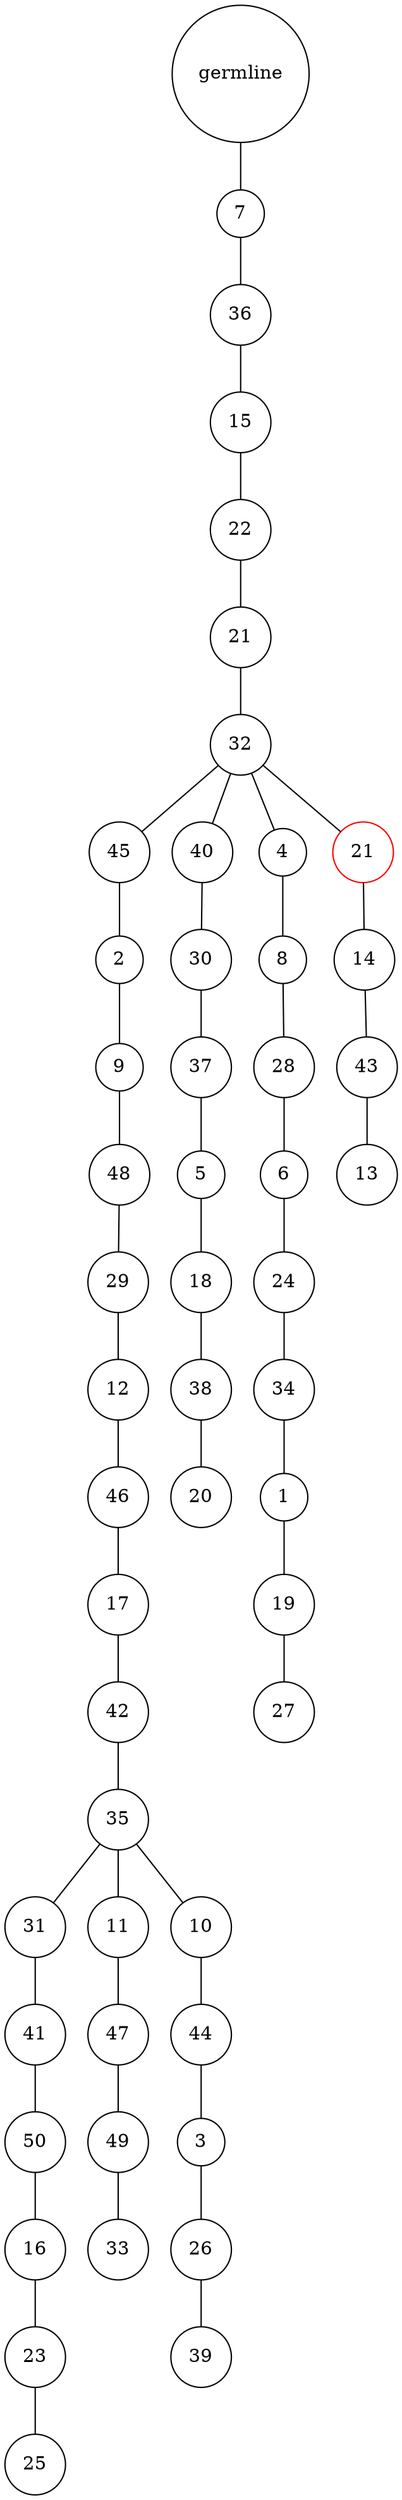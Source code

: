 graph {
	rankdir=UD;
	splines=line;
	node [shape=circle]
	"0x7fb79b8fb6d0" [label="germline"];
	"0x7fb79b8fb700" [label="7"];
	"0x7fb79b8fb6d0" -- "0x7fb79b8fb700" ;
	"0x7fb79b8fb730" [label="36"];
	"0x7fb79b8fb700" -- "0x7fb79b8fb730" ;
	"0x7fb79b8fb760" [label="15"];
	"0x7fb79b8fb730" -- "0x7fb79b8fb760" ;
	"0x7fb79b8fb790" [label="22"];
	"0x7fb79b8fb760" -- "0x7fb79b8fb790" ;
	"0x7fb79b8fb7c0" [label="21"];
	"0x7fb79b8fb790" -- "0x7fb79b8fb7c0" ;
	"0x7fb79b8fb7f0" [label="32"];
	"0x7fb79b8fb7c0" -- "0x7fb79b8fb7f0" ;
	"0x7fb79b8fb820" [label="45"];
	"0x7fb79b8fb7f0" -- "0x7fb79b8fb820" ;
	"0x7fb79b8fb850" [label="2"];
	"0x7fb79b8fb820" -- "0x7fb79b8fb850" ;
	"0x7fb79b8fb880" [label="9"];
	"0x7fb79b8fb850" -- "0x7fb79b8fb880" ;
	"0x7fb79b8fb8b0" [label="48"];
	"0x7fb79b8fb880" -- "0x7fb79b8fb8b0" ;
	"0x7fb79b8fb8e0" [label="29"];
	"0x7fb79b8fb8b0" -- "0x7fb79b8fb8e0" ;
	"0x7fb79b8fb910" [label="12"];
	"0x7fb79b8fb8e0" -- "0x7fb79b8fb910" ;
	"0x7fb79b8fb940" [label="46"];
	"0x7fb79b8fb910" -- "0x7fb79b8fb940" ;
	"0x7fb79b8fb970" [label="17"];
	"0x7fb79b8fb940" -- "0x7fb79b8fb970" ;
	"0x7fb79b8fb9a0" [label="42"];
	"0x7fb79b8fb970" -- "0x7fb79b8fb9a0" ;
	"0x7fb79b8fb9d0" [label="35"];
	"0x7fb79b8fb9a0" -- "0x7fb79b8fb9d0" ;
	"0x7fb79b8fba00" [label="31"];
	"0x7fb79b8fb9d0" -- "0x7fb79b8fba00" ;
	"0x7fb79b8fba30" [label="41"];
	"0x7fb79b8fba00" -- "0x7fb79b8fba30" ;
	"0x7fb79b8fba60" [label="50"];
	"0x7fb79b8fba30" -- "0x7fb79b8fba60" ;
	"0x7fb79b8fba90" [label="16"];
	"0x7fb79b8fba60" -- "0x7fb79b8fba90" ;
	"0x7fb79b8fbac0" [label="23"];
	"0x7fb79b8fba90" -- "0x7fb79b8fbac0" ;
	"0x7fb79b8fbaf0" [label="25"];
	"0x7fb79b8fbac0" -- "0x7fb79b8fbaf0" ;
	"0x7fb79b8fbb20" [label="11"];
	"0x7fb79b8fb9d0" -- "0x7fb79b8fbb20" ;
	"0x7fb79b8fbb50" [label="47"];
	"0x7fb79b8fbb20" -- "0x7fb79b8fbb50" ;
	"0x7fb79b8fbb80" [label="49"];
	"0x7fb79b8fbb50" -- "0x7fb79b8fbb80" ;
	"0x7fb79b8fbbb0" [label="33"];
	"0x7fb79b8fbb80" -- "0x7fb79b8fbbb0" ;
	"0x7fb79b8fbbe0" [label="10"];
	"0x7fb79b8fb9d0" -- "0x7fb79b8fbbe0" ;
	"0x7fb79b8fbc10" [label="44"];
	"0x7fb79b8fbbe0" -- "0x7fb79b8fbc10" ;
	"0x7fb79b8fbc40" [label="3"];
	"0x7fb79b8fbc10" -- "0x7fb79b8fbc40" ;
	"0x7fb79b8fbc70" [label="26"];
	"0x7fb79b8fbc40" -- "0x7fb79b8fbc70" ;
	"0x7fb79b8fbca0" [label="39"];
	"0x7fb79b8fbc70" -- "0x7fb79b8fbca0" ;
	"0x7fb79b8fbcd0" [label="40"];
	"0x7fb79b8fb7f0" -- "0x7fb79b8fbcd0" ;
	"0x7fb79b8fbd00" [label="30"];
	"0x7fb79b8fbcd0" -- "0x7fb79b8fbd00" ;
	"0x7fb79b8fbd30" [label="37"];
	"0x7fb79b8fbd00" -- "0x7fb79b8fbd30" ;
	"0x7fb79b8fbd60" [label="5"];
	"0x7fb79b8fbd30" -- "0x7fb79b8fbd60" ;
	"0x7fb79b8fbd90" [label="18"];
	"0x7fb79b8fbd60" -- "0x7fb79b8fbd90" ;
	"0x7fb79b8fbdc0" [label="38"];
	"0x7fb79b8fbd90" -- "0x7fb79b8fbdc0" ;
	"0x7fb79b8fbdf0" [label="20"];
	"0x7fb79b8fbdc0" -- "0x7fb79b8fbdf0" ;
	"0x7fb79b8fbe20" [label="4"];
	"0x7fb79b8fb7f0" -- "0x7fb79b8fbe20" ;
	"0x7fb79b8fbe50" [label="8"];
	"0x7fb79b8fbe20" -- "0x7fb79b8fbe50" ;
	"0x7fb79b8fbe80" [label="28"];
	"0x7fb79b8fbe50" -- "0x7fb79b8fbe80" ;
	"0x7fb79b8fbeb0" [label="6"];
	"0x7fb79b8fbe80" -- "0x7fb79b8fbeb0" ;
	"0x7fb79b8fbee0" [label="24"];
	"0x7fb79b8fbeb0" -- "0x7fb79b8fbee0" ;
	"0x7fb79b8fbf10" [label="34"];
	"0x7fb79b8fbee0" -- "0x7fb79b8fbf10" ;
	"0x7fb79b8fbf40" [label="1"];
	"0x7fb79b8fbf10" -- "0x7fb79b8fbf40" ;
	"0x7fb79b8fbf70" [label="19"];
	"0x7fb79b8fbf40" -- "0x7fb79b8fbf70" ;
	"0x7fb79b8fbfa0" [label="27"];
	"0x7fb79b8fbf70" -- "0x7fb79b8fbfa0" ;
	"0x7fb79b8fbfd0" [label="21",color="red"];
	"0x7fb79b8fb7f0" -- "0x7fb79b8fbfd0" ;
	"0x7fb79b904040" [label="14"];
	"0x7fb79b8fbfd0" -- "0x7fb79b904040" ;
	"0x7fb79b904070" [label="43"];
	"0x7fb79b904040" -- "0x7fb79b904070" ;
	"0x7fb79b9040a0" [label="13"];
	"0x7fb79b904070" -- "0x7fb79b9040a0" ;
}
